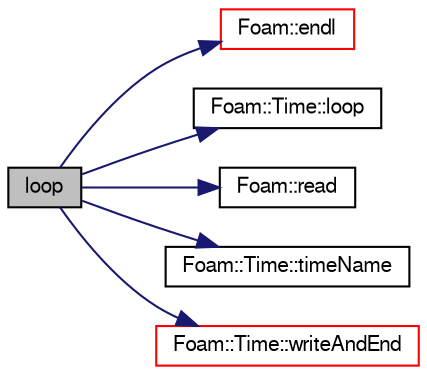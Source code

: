 digraph "loop"
{
  bgcolor="transparent";
  edge [fontname="FreeSans",fontsize="10",labelfontname="FreeSans",labelfontsize="10"];
  node [fontname="FreeSans",fontsize="10",shape=record];
  rankdir="LR";
  Node1 [label="loop",height=0.2,width=0.4,color="black", fillcolor="grey75", style="filled" fontcolor="black"];
  Node1 -> Node2 [color="midnightblue",fontsize="10",style="solid",fontname="FreeSans"];
  Node2 [label="Foam::endl",height=0.2,width=0.4,color="red",URL="$a10237.html#a2db8fe02a0d3909e9351bb4275b23ce4",tooltip="Add newline and flush stream. "];
  Node1 -> Node3 [color="midnightblue",fontsize="10",style="solid",fontname="FreeSans"];
  Node3 [label="Foam::Time::loop",height=0.2,width=0.4,color="black",URL="$a02535.html#adf77b77054c2d4c23b70556fe767f23e",tooltip="Return true if run should continue and if so increment time. "];
  Node1 -> Node4 [color="midnightblue",fontsize="10",style="solid",fontname="FreeSans"];
  Node4 [label="Foam::read",height=0.2,width=0.4,color="black",URL="$a10237.html#a18efc6d016047ec7c6d5150d913d8c34"];
  Node1 -> Node5 [color="midnightblue",fontsize="10",style="solid",fontname="FreeSans"];
  Node5 [label="Foam::Time::timeName",height=0.2,width=0.4,color="black",URL="$a02535.html#ad9d86fef6eca18797c786726cf925179",tooltip="Return time name of given scalar time. "];
  Node1 -> Node6 [color="midnightblue",fontsize="10",style="solid",fontname="FreeSans"];
  Node6 [label="Foam::Time::writeAndEnd",height=0.2,width=0.4,color="red",URL="$a02535.html#a17ef6f7300e1cea72c104e58aa762c62",tooltip="Write the objects now (not at end of iteration) and end the run. "];
}
